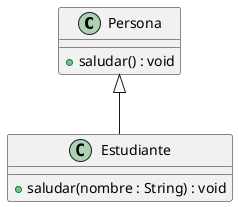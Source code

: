 @startuml

class Persona{
    + saludar() : void

}

class Estudiante extends Persona{
    + saludar(nombre : String) : void
}

@enduml
